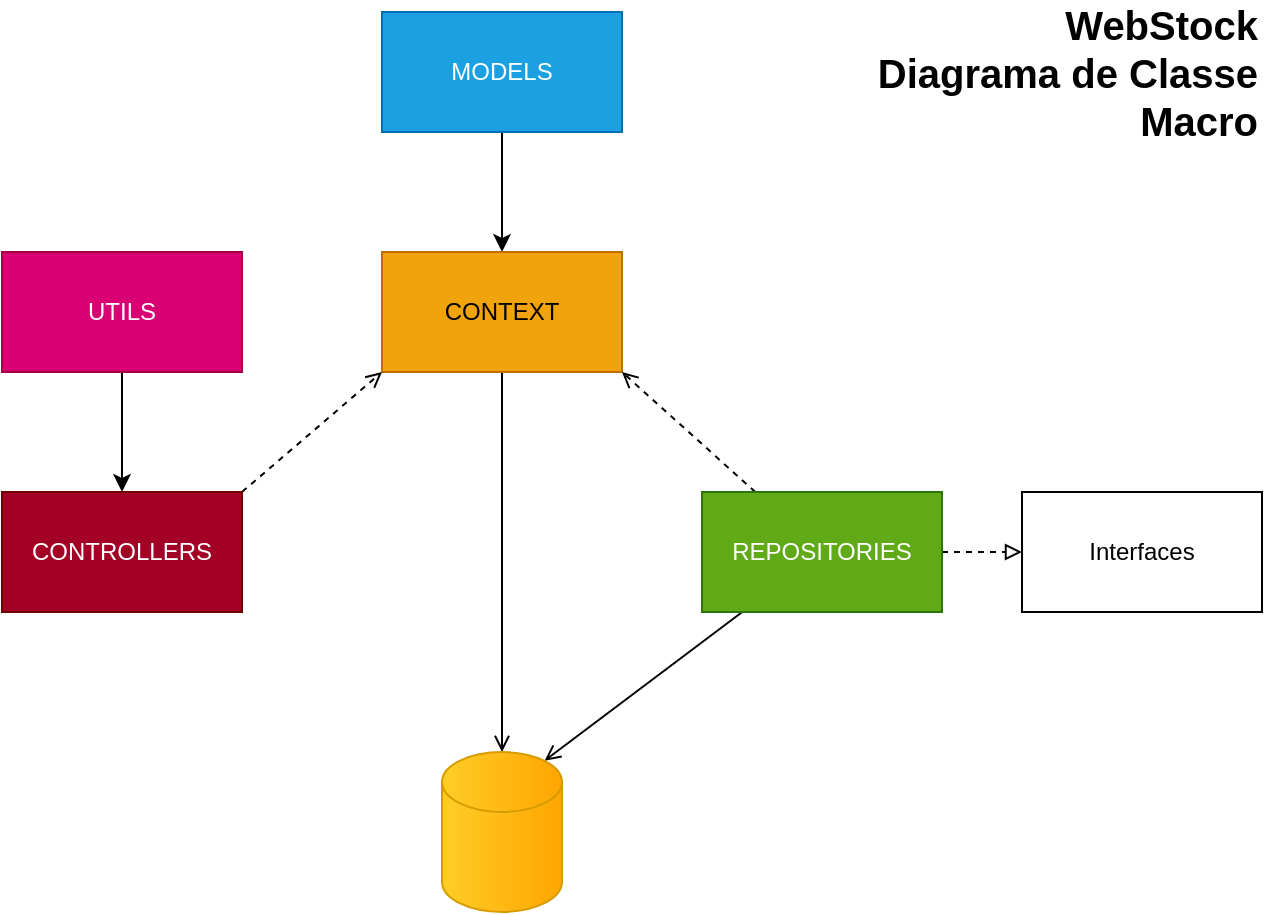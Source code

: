 <mxfile version="20.3.0" type="device"><diagram id="hK1Jk9YtAvmWY3gGiLTd" name="Page-1"><mxGraphModel dx="823" dy="902" grid="1" gridSize="10" guides="1" tooltips="1" connect="1" arrows="1" fold="1" page="1" pageScale="1" pageWidth="1169" pageHeight="827" math="0" shadow="0"><root><mxCell id="0"/><mxCell id="1" parent="0"/><mxCell id="KNYCAFMy97EddtfNQLAe-7" style="edgeStyle=orthogonalEdgeStyle;rounded=0;orthogonalLoop=1;jettySize=auto;html=1;entryX=0.5;entryY=0;entryDx=0;entryDy=0;" edge="1" parent="1" source="KNYCAFMy97EddtfNQLAe-1" target="KNYCAFMy97EddtfNQLAe-2"><mxGeometry relative="1" as="geometry"/></mxCell><mxCell id="KNYCAFMy97EddtfNQLAe-1" value="MODELS" style="rounded=0;whiteSpace=wrap;html=1;fillColor=#1ba1e2;fontColor=#ffffff;strokeColor=#006EAF;" vertex="1" parent="1"><mxGeometry x="500" y="170" width="120" height="60" as="geometry"/></mxCell><mxCell id="KNYCAFMy97EddtfNQLAe-14" style="edgeStyle=none;rounded=0;orthogonalLoop=1;jettySize=auto;html=1;entryX=0.5;entryY=0;entryDx=0;entryDy=0;entryPerimeter=0;endArrow=open;endFill=0;" edge="1" parent="1" source="KNYCAFMy97EddtfNQLAe-2" target="KNYCAFMy97EddtfNQLAe-13"><mxGeometry relative="1" as="geometry"/></mxCell><mxCell id="KNYCAFMy97EddtfNQLAe-2" value="CONTEXT" style="rounded=0;whiteSpace=wrap;html=1;fillColor=#f0a30a;strokeColor=#BD7000;fontColor=#000000;" vertex="1" parent="1"><mxGeometry x="500" y="290" width="120" height="60" as="geometry"/></mxCell><mxCell id="KNYCAFMy97EddtfNQLAe-11" style="edgeStyle=none;rounded=0;orthogonalLoop=1;jettySize=auto;html=1;dashed=1;entryX=1;entryY=1;entryDx=0;entryDy=0;endArrow=open;endFill=0;" edge="1" parent="1" source="KNYCAFMy97EddtfNQLAe-3" target="KNYCAFMy97EddtfNQLAe-2"><mxGeometry relative="1" as="geometry"><mxPoint x="560" y="350.0" as="targetPoint"/></mxGeometry></mxCell><mxCell id="KNYCAFMy97EddtfNQLAe-12" style="edgeStyle=none;rounded=0;orthogonalLoop=1;jettySize=auto;html=1;entryX=0;entryY=0.5;entryDx=0;entryDy=0;dashed=1;endArrow=block;endFill=0;" edge="1" parent="1" source="KNYCAFMy97EddtfNQLAe-3" target="KNYCAFMy97EddtfNQLAe-6"><mxGeometry relative="1" as="geometry"/></mxCell><mxCell id="KNYCAFMy97EddtfNQLAe-15" style="edgeStyle=none;rounded=0;orthogonalLoop=1;jettySize=auto;html=1;entryX=0.855;entryY=0;entryDx=0;entryDy=4.35;entryPerimeter=0;endArrow=open;endFill=0;" edge="1" parent="1" source="KNYCAFMy97EddtfNQLAe-3" target="KNYCAFMy97EddtfNQLAe-13"><mxGeometry relative="1" as="geometry"/></mxCell><mxCell id="KNYCAFMy97EddtfNQLAe-3" value="REPOSITORIES" style="rounded=0;whiteSpace=wrap;html=1;fillColor=#60a917;strokeColor=#2D7600;fontColor=#ffffff;" vertex="1" parent="1"><mxGeometry x="660" y="410" width="120" height="60" as="geometry"/></mxCell><mxCell id="KNYCAFMy97EddtfNQLAe-10" style="edgeStyle=none;rounded=0;orthogonalLoop=1;jettySize=auto;html=1;entryX=0;entryY=1;entryDx=0;entryDy=0;dashed=1;exitX=1;exitY=0;exitDx=0;exitDy=0;endArrow=open;endFill=0;" edge="1" parent="1" source="KNYCAFMy97EddtfNQLAe-4" target="KNYCAFMy97EddtfNQLAe-2"><mxGeometry relative="1" as="geometry"/></mxCell><mxCell id="KNYCAFMy97EddtfNQLAe-4" value="CONTROLLERS" style="rounded=0;whiteSpace=wrap;html=1;fillColor=#a20025;fontColor=#ffffff;strokeColor=#6F0000;" vertex="1" parent="1"><mxGeometry x="310" y="410" width="120" height="60" as="geometry"/></mxCell><mxCell id="KNYCAFMy97EddtfNQLAe-8" style="edgeStyle=orthogonalEdgeStyle;rounded=0;orthogonalLoop=1;jettySize=auto;html=1;entryX=0.5;entryY=0;entryDx=0;entryDy=0;" edge="1" parent="1" source="KNYCAFMy97EddtfNQLAe-5" target="KNYCAFMy97EddtfNQLAe-4"><mxGeometry relative="1" as="geometry"/></mxCell><mxCell id="KNYCAFMy97EddtfNQLAe-5" value="UTILS" style="rounded=0;whiteSpace=wrap;html=1;fillColor=#d80073;fontColor=#ffffff;strokeColor=#A50040;" vertex="1" parent="1"><mxGeometry x="310" y="290" width="120" height="60" as="geometry"/></mxCell><mxCell id="KNYCAFMy97EddtfNQLAe-6" value="Interfaces" style="rounded=0;whiteSpace=wrap;html=1;" vertex="1" parent="1"><mxGeometry x="820" y="410" width="120" height="60" as="geometry"/></mxCell><mxCell id="KNYCAFMy97EddtfNQLAe-13" value="" style="shape=cylinder3;whiteSpace=wrap;html=1;boundedLbl=1;backgroundOutline=1;size=15;fillColor=#ffcd28;strokeColor=#d79b00;gradientColor=#ffa500;gradientDirection=east;" vertex="1" parent="1"><mxGeometry x="530" y="540" width="60" height="80" as="geometry"/></mxCell><mxCell id="KNYCAFMy97EddtfNQLAe-16" value="&lt;font style=&quot;font-size: 20px;&quot;&gt;WebStock&lt;br&gt;Diagrama de Classe&lt;br&gt;Macro&lt;/font&gt;" style="text;html=1;strokeColor=none;fillColor=none;align=right;verticalAlign=middle;whiteSpace=wrap;rounded=0;fontStyle=1" vertex="1" parent="1"><mxGeometry x="670" y="185" width="270" height="30" as="geometry"/></mxCell></root></mxGraphModel></diagram></mxfile>